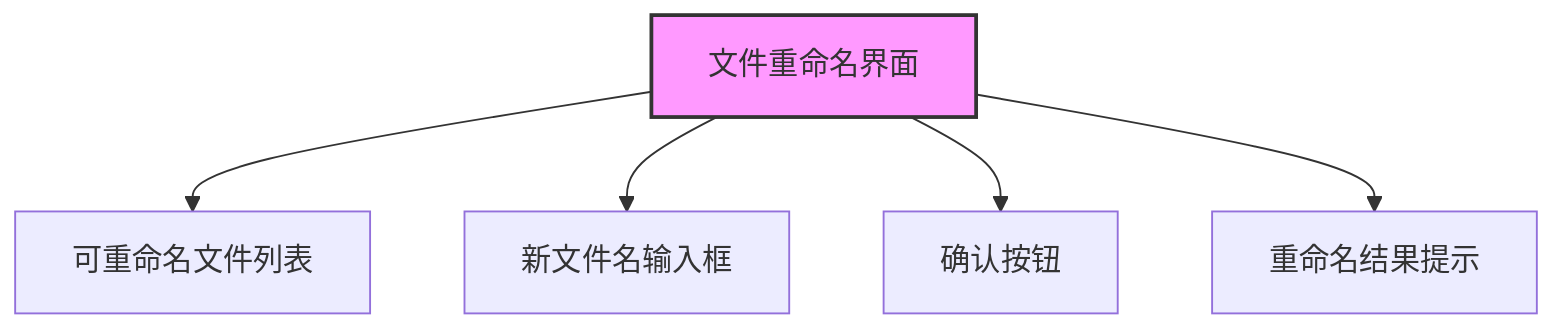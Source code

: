 flowchart TD
    FRename_UI[文件重命名界面]
    FRename_UI --> FRename_List[可重命名文件列表]
    FRename_UI --> FRename_Input[新文件名输入框]
    FRename_UI --> FRename_Confirm[确认按钮]
    FRename_UI --> FRename_Result[重命名结果提示]
    style FRename_UI fill:#f9f,stroke:#333,stroke-width:2px